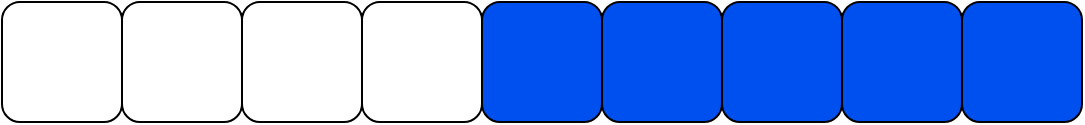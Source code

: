 <mxfile version="28.2.5">
  <diagram name="Page-1" id="suuexSSgnGuTv5H7utfE">
    <mxGraphModel dx="2536" dy="1181" grid="0" gridSize="10" guides="1" tooltips="1" connect="1" arrows="1" fold="1" page="0" pageScale="1" pageWidth="850" pageHeight="1100" math="0" shadow="0">
      <root>
        <mxCell id="0" />
        <mxCell id="1" parent="0" />
        <mxCell id="4FWR1JV6iRT2rkFkOXpq-3" value="" style="rounded=1;whiteSpace=wrap;html=1;strokeColor=light-dark(#000000,#000000);" parent="1" vertex="1">
          <mxGeometry x="-910" y="-45" width="60" height="60" as="geometry" />
        </mxCell>
        <mxCell id="4FWR1JV6iRT2rkFkOXpq-4" value="" style="rounded=1;whiteSpace=wrap;html=1;fillColor=#0050ef;fontColor=#ffffff;strokeColor=light-dark(#000000,#000000);" parent="1" vertex="1">
          <mxGeometry x="-610" y="-45" width="60" height="60" as="geometry" />
        </mxCell>
        <mxCell id="4FWR1JV6iRT2rkFkOXpq-5" value="" style="rounded=1;whiteSpace=wrap;html=1;strokeColor=light-dark(#000000,#000000);" parent="1" vertex="1">
          <mxGeometry x="-850" y="-45" width="60" height="60" as="geometry" />
        </mxCell>
        <mxCell id="4FWR1JV6iRT2rkFkOXpq-6" value="" style="rounded=1;whiteSpace=wrap;html=1;fillColor=#0050ef;fontColor=#ffffff;strokeColor=light-dark(#000000,#000000);" parent="1" vertex="1">
          <mxGeometry x="-550" y="-45" width="60" height="60" as="geometry" />
        </mxCell>
        <mxCell id="4FWR1JV6iRT2rkFkOXpq-7" value="" style="rounded=1;whiteSpace=wrap;html=1;strokeColor=light-dark(#000000,#000000);" parent="1" vertex="1">
          <mxGeometry x="-790" y="-45" width="60" height="60" as="geometry" />
        </mxCell>
        <mxCell id="4FWR1JV6iRT2rkFkOXpq-8" value="" style="rounded=1;whiteSpace=wrap;html=1;fillColor=#0050ef;fontColor=#ffffff;strokeColor=light-dark(#000000,#000000);" parent="1" vertex="1">
          <mxGeometry x="-430" y="-45" width="60" height="60" as="geometry" />
        </mxCell>
        <mxCell id="4FWR1JV6iRT2rkFkOXpq-9" value="" style="rounded=1;whiteSpace=wrap;html=1;strokeColor=light-dark(#000000,#000000);" parent="1" vertex="1">
          <mxGeometry x="-730" y="-45" width="60" height="60" as="geometry" />
        </mxCell>
        <mxCell id="4FWR1JV6iRT2rkFkOXpq-10" value="" style="rounded=1;whiteSpace=wrap;html=1;fillColor=#0050ef;fontColor=#ffffff;strokeColor=light-dark(#000000,#000000);" parent="1" vertex="1">
          <mxGeometry x="-490" y="-45" width="60" height="60" as="geometry" />
        </mxCell>
        <mxCell id="mOgB9Ec5a5wvRYv65fKR-1" value="" style="rounded=1;whiteSpace=wrap;html=1;fillColor=#0050ef;fontColor=#ffffff;strokeColor=light-dark(#000000,#000000);" parent="1" vertex="1">
          <mxGeometry x="-670" y="-45" width="60" height="60" as="geometry" />
        </mxCell>
      </root>
    </mxGraphModel>
  </diagram>
</mxfile>
